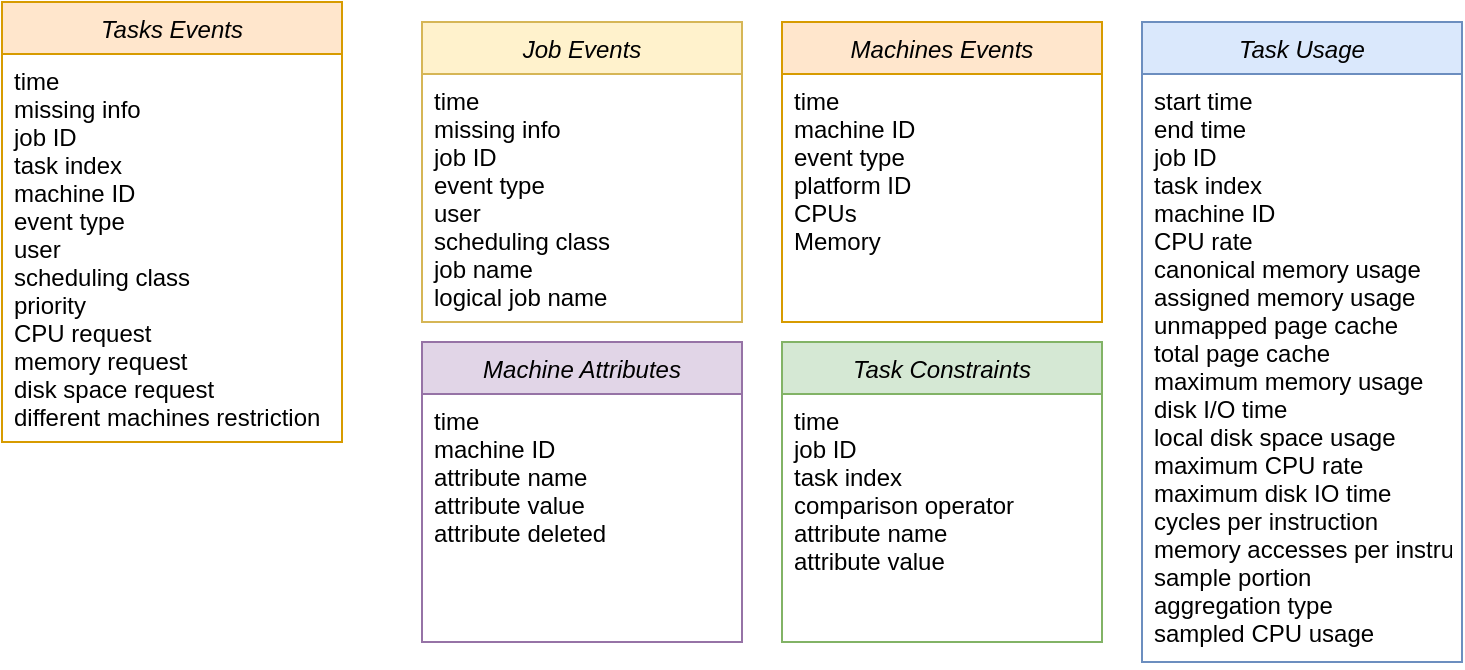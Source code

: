 <mxfile version="14.4.3" type="github">
  <diagram id="C5RBs43oDa-KdzZeNtuy" name="Page-1">
    <mxGraphModel dx="809" dy="424" grid="1" gridSize="10" guides="1" tooltips="1" connect="1" arrows="1" fold="1" page="1" pageScale="1" pageWidth="827" pageHeight="1169" math="0" shadow="0">
      <root>
        <mxCell id="WIyWlLk6GJQsqaUBKTNV-0" />
        <mxCell id="WIyWlLk6GJQsqaUBKTNV-1" parent="WIyWlLk6GJQsqaUBKTNV-0" />
        <mxCell id="zkfFHV4jXpPFQw0GAbJ--0" value="Job Events" style="swimlane;fontStyle=2;align=center;verticalAlign=top;childLayout=stackLayout;horizontal=1;startSize=26;horizontalStack=0;resizeParent=1;resizeLast=0;collapsible=1;marginBottom=0;rounded=0;shadow=0;strokeWidth=1;fillColor=#fff2cc;strokeColor=#d6b656;" parent="WIyWlLk6GJQsqaUBKTNV-1" vertex="1">
          <mxGeometry x="220" y="120" width="160" height="150" as="geometry">
            <mxRectangle x="230" y="140" width="160" height="26" as="alternateBounds" />
          </mxGeometry>
        </mxCell>
        <mxCell id="zkfFHV4jXpPFQw0GAbJ--1" value="time&#xa;missing info&#xa;job ID&#xa;event type&#xa;user&#xa;scheduling class&#xa;job name&#xa;logical job name&#xa;" style="text;align=left;verticalAlign=top;spacingLeft=4;spacingRight=4;overflow=hidden;rotatable=0;points=[[0,0.5],[1,0.5]];portConstraint=eastwest;" parent="zkfFHV4jXpPFQw0GAbJ--0" vertex="1">
          <mxGeometry y="26" width="160" height="124" as="geometry" />
        </mxCell>
        <mxCell id="yjE6D5GaToL3VSKQzAkv-0" value="Tasks Events" style="swimlane;fontStyle=2;align=center;verticalAlign=top;childLayout=stackLayout;horizontal=1;startSize=26;horizontalStack=0;resizeParent=1;resizeLast=0;collapsible=1;marginBottom=0;rounded=0;shadow=0;strokeWidth=1;fillColor=#ffe6cc;strokeColor=#d79b00;" parent="WIyWlLk6GJQsqaUBKTNV-1" vertex="1">
          <mxGeometry x="10" y="110" width="170" height="220" as="geometry">
            <mxRectangle x="230" y="140" width="160" height="26" as="alternateBounds" />
          </mxGeometry>
        </mxCell>
        <mxCell id="yjE6D5GaToL3VSKQzAkv-1" value="time&#xa;missing info&#xa;job ID&#xa;task index&#xa;machine ID&#xa;event type&#xa;user&#xa;scheduling class&#xa;priority&#xa;CPU request&#xa;memory request&#xa;disk space request&#xa;different machines restriction&#xa;" style="text;align=left;verticalAlign=top;spacingLeft=4;spacingRight=4;overflow=hidden;rotatable=0;points=[[0,0.5],[1,0.5]];portConstraint=eastwest;" parent="yjE6D5GaToL3VSKQzAkv-0" vertex="1">
          <mxGeometry y="26" width="170" height="194" as="geometry" />
        </mxCell>
        <mxCell id="yjE6D5GaToL3VSKQzAkv-2" value="Task Constraints" style="swimlane;fontStyle=2;align=center;verticalAlign=top;childLayout=stackLayout;horizontal=1;startSize=26;horizontalStack=0;resizeParent=1;resizeLast=0;collapsible=1;marginBottom=0;rounded=0;shadow=0;strokeWidth=1;fillColor=#d5e8d4;strokeColor=#82b366;" parent="WIyWlLk6GJQsqaUBKTNV-1" vertex="1">
          <mxGeometry x="400" y="280" width="160" height="150" as="geometry">
            <mxRectangle x="230" y="140" width="160" height="26" as="alternateBounds" />
          </mxGeometry>
        </mxCell>
        <mxCell id="yjE6D5GaToL3VSKQzAkv-3" value="time&#xa;job ID&#xa;task index&#xa;comparison operator&#xa;attribute name&#xa;attribute value&#xa;" style="text;align=left;verticalAlign=top;spacingLeft=4;spacingRight=4;overflow=hidden;rotatable=0;points=[[0,0.5],[1,0.5]];portConstraint=eastwest;" parent="yjE6D5GaToL3VSKQzAkv-2" vertex="1">
          <mxGeometry y="26" width="160" height="124" as="geometry" />
        </mxCell>
        <mxCell id="yjE6D5GaToL3VSKQzAkv-4" value="Machine Attributes" style="swimlane;fontStyle=2;align=center;verticalAlign=top;childLayout=stackLayout;horizontal=1;startSize=26;horizontalStack=0;resizeParent=1;resizeLast=0;collapsible=1;marginBottom=0;rounded=0;shadow=0;strokeWidth=1;fillColor=#e1d5e7;strokeColor=#9673a6;" parent="WIyWlLk6GJQsqaUBKTNV-1" vertex="1">
          <mxGeometry x="220" y="280" width="160" height="150" as="geometry">
            <mxRectangle x="230" y="140" width="160" height="26" as="alternateBounds" />
          </mxGeometry>
        </mxCell>
        <mxCell id="yjE6D5GaToL3VSKQzAkv-5" value="time&#xa;machine ID&#xa;attribute name&#xa;attribute value&#xa;attribute deleted&#xa;" style="text;align=left;verticalAlign=top;spacingLeft=4;spacingRight=4;overflow=hidden;rotatable=0;points=[[0,0.5],[1,0.5]];portConstraint=eastwest;" parent="yjE6D5GaToL3VSKQzAkv-4" vertex="1">
          <mxGeometry y="26" width="160" height="124" as="geometry" />
        </mxCell>
        <mxCell id="yjE6D5GaToL3VSKQzAkv-6" value="Task Usage" style="swimlane;fontStyle=2;align=center;verticalAlign=top;childLayout=stackLayout;horizontal=1;startSize=26;horizontalStack=0;resizeParent=1;resizeLast=0;collapsible=1;marginBottom=0;rounded=0;shadow=0;strokeWidth=1;fillColor=#dae8fc;strokeColor=#6c8ebf;" parent="WIyWlLk6GJQsqaUBKTNV-1" vertex="1">
          <mxGeometry x="580" y="120" width="160" height="320" as="geometry">
            <mxRectangle x="230" y="140" width="160" height="26" as="alternateBounds" />
          </mxGeometry>
        </mxCell>
        <mxCell id="yjE6D5GaToL3VSKQzAkv-7" value="start time&#xa;end time&#xa;job ID&#xa;task index&#xa;machine ID&#xa;CPU rate&#xa;canonical memory usage&#xa;assigned memory usage&#xa;unmapped page cache&#xa;total page cache&#xa;maximum memory usage&#xa;disk I/O time&#xa;local disk space usage&#xa;maximum CPU rate&#xa;maximum disk IO time&#xa;cycles per instruction&#xa;memory accesses per instruction&#xa;sample portion&#xa;aggregation type&#xa;sampled CPU usage&#xa;" style="text;align=left;verticalAlign=top;spacingLeft=4;spacingRight=4;overflow=hidden;rotatable=0;points=[[0,0.5],[1,0.5]];portConstraint=eastwest;" parent="yjE6D5GaToL3VSKQzAkv-6" vertex="1">
          <mxGeometry y="26" width="160" height="294" as="geometry" />
        </mxCell>
        <mxCell id="yjE6D5GaToL3VSKQzAkv-8" value="Machines Events" style="swimlane;fontStyle=2;align=center;verticalAlign=top;childLayout=stackLayout;horizontal=1;startSize=26;horizontalStack=0;resizeParent=1;resizeLast=0;collapsible=1;marginBottom=0;rounded=0;shadow=0;strokeWidth=1;fillColor=#ffe6cc;strokeColor=#d79b00;" parent="WIyWlLk6GJQsqaUBKTNV-1" vertex="1">
          <mxGeometry x="400" y="120" width="160" height="150" as="geometry">
            <mxRectangle x="230" y="140" width="160" height="26" as="alternateBounds" />
          </mxGeometry>
        </mxCell>
        <mxCell id="yjE6D5GaToL3VSKQzAkv-9" value="time&#xa;machine ID&#xa;event type&#xa;platform ID&#xa;CPUs&#xa;Memory&#xa;" style="text;align=left;verticalAlign=top;spacingLeft=4;spacingRight=4;overflow=hidden;rotatable=0;points=[[0,0.5],[1,0.5]];portConstraint=eastwest;" parent="yjE6D5GaToL3VSKQzAkv-8" vertex="1">
          <mxGeometry y="26" width="160" height="124" as="geometry" />
        </mxCell>
      </root>
    </mxGraphModel>
  </diagram>
</mxfile>
